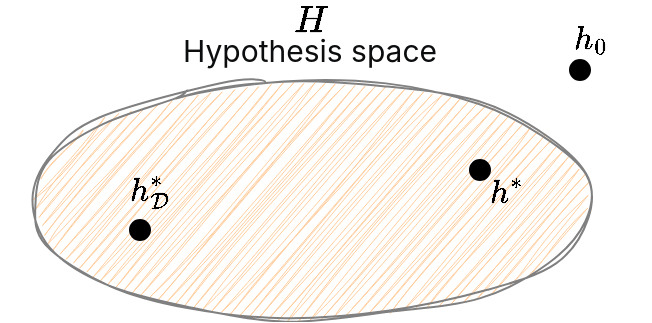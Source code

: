 <mxfile version="24.4.9" type="device" pages="4">
  <diagram name="Page-1" id="84o5D9Y87z7NnPdPSfDZ">
    <mxGraphModel dx="792" dy="429" grid="1" gridSize="10" guides="1" tooltips="1" connect="1" arrows="1" fold="1" page="1" pageScale="1" pageWidth="850" pageHeight="1100" math="1" shadow="0">
      <root>
        <mxCell id="0" />
        <mxCell id="1" parent="0" />
        <mxCell id="cwuDE0Hbu6p_amgVlqmO-1" value="" style="ellipse;whiteSpace=wrap;html=1;fillStyle=hatch;fillColor=#FFCE9F;sketch=1;curveFitting=1;jiggle=2;shadow=0;strokeColor=#808080;" parent="1" vertex="1">
          <mxGeometry x="270" y="110" width="280" height="120" as="geometry" />
        </mxCell>
        <mxCell id="cwuDE0Hbu6p_amgVlqmO-2" value="" style="ellipse;whiteSpace=wrap;html=1;aspect=fixed;fillColor=#000000;" parent="1" vertex="1">
          <mxGeometry x="490" y="150" width="10" height="10" as="geometry" />
        </mxCell>
        <mxCell id="cwuDE0Hbu6p_amgVlqmO-3" value="" style="ellipse;whiteSpace=wrap;html=1;aspect=fixed;fillColor=#000000;" parent="1" vertex="1">
          <mxGeometry x="320" y="180" width="10" height="10" as="geometry" />
        </mxCell>
        <mxCell id="cwuDE0Hbu6p_amgVlqmO-4" value="" style="ellipse;whiteSpace=wrap;html=1;aspect=fixed;fillColor=#000000;" parent="1" vertex="1">
          <mxGeometry x="540" y="100" width="10" height="10" as="geometry" />
        </mxCell>
        <mxCell id="cwuDE0Hbu6p_amgVlqmO-5" value="&lt;font style=&quot;font-size: 16px;&quot;&gt;$$H$$&amp;nbsp;&lt;/font&gt;" style="text;html=1;align=center;verticalAlign=middle;whiteSpace=wrap;rounded=0;" parent="1" vertex="1">
          <mxGeometry x="375" y="70" width="70" height="40" as="geometry" />
        </mxCell>
        <mxCell id="cwuDE0Hbu6p_amgVlqmO-7" value="$$h^{*}_{\mathcal{D}}$$" style="text;html=1;align=center;verticalAlign=middle;whiteSpace=wrap;rounded=0;fontSize=14;" parent="1" vertex="1">
          <mxGeometry x="300" y="150" width="60" height="30" as="geometry" />
        </mxCell>
        <mxCell id="cwuDE0Hbu6p_amgVlqmO-9" value="$$h^*$$" style="text;html=1;align=center;verticalAlign=middle;whiteSpace=wrap;rounded=0;fontSize=14;" parent="1" vertex="1">
          <mxGeometry x="478" y="151" width="60" height="30" as="geometry" />
        </mxCell>
        <mxCell id="cwuDE0Hbu6p_amgVlqmO-10" value="$$h_0$$" style="text;html=1;align=center;verticalAlign=middle;whiteSpace=wrap;rounded=0;fontSize=14;" parent="1" vertex="1">
          <mxGeometry x="520" y="74" width="60" height="30" as="geometry" />
        </mxCell>
        <mxCell id="z6RmF6gFSm4zqugUSQey-1" value="&lt;font face=&quot;-apple-system, BlinkMacSystemFont, Segoe UI Adjusted, Segoe UI, Liberation Sans, sans-serif&quot; color=&quot;#0c0d0e&quot;&gt;&lt;span style=&quot;font-size: 15px;&quot;&gt;Hypothesis space&lt;/span&gt;&lt;/font&gt;" style="text;html=1;align=center;labelBackgroundColor=none;whiteSpace=wrap;" parent="1" vertex="1">
          <mxGeometry x="340" y="80" width="140" height="40" as="geometry" />
        </mxCell>
      </root>
    </mxGraphModel>
  </diagram>
  <diagram id="GmQVXe4yuBd-SQwBElql" name="Page-2">
    <mxGraphModel dx="956" dy="518" grid="1" gridSize="10" guides="1" tooltips="1" connect="1" arrows="1" fold="1" page="1" pageScale="1" pageWidth="850" pageHeight="1100" math="1" shadow="0">
      <root>
        <mxCell id="0" />
        <mxCell id="1" parent="0" />
        <mxCell id="9tJqhrBSl-Vcd7Ql0bSB-1" value="&lt;font style=&quot;font-size: 16px;&quot;&gt;$$L$$&lt;/font&gt;" style="text;html=1;align=center;verticalAlign=middle;whiteSpace=wrap;rounded=0;" vertex="1" parent="1">
          <mxGeometry x="464" y="134" width="80" height="40" as="geometry" />
        </mxCell>
        <mxCell id="9tJqhrBSl-Vcd7Ql0bSB-2" value="" style="endArrow=classic;html=1;rounded=0;" edge="1" parent="1">
          <mxGeometry width="50" height="50" relative="1" as="geometry">
            <mxPoint x="230" y="140" as="sourcePoint" />
            <mxPoint x="530" y="140" as="targetPoint" />
          </mxGeometry>
        </mxCell>
        <mxCell id="9tJqhrBSl-Vcd7Ql0bSB-3" value="&lt;font style=&quot;font-size: 16px;&quot;&gt;$$0$$&lt;/font&gt;" style="text;html=1;align=center;verticalAlign=middle;whiteSpace=wrap;rounded=0;" vertex="1" parent="1">
          <mxGeometry x="230" y="134" width="80" height="40" as="geometry" />
        </mxCell>
        <mxCell id="9tJqhrBSl-Vcd7Ql0bSB-4" value="&lt;span style=&quot;font-size: 16px;&quot;&gt;$$\frac{1}{N}\log\frac{|H|}{\delta}$$&lt;/span&gt;" style="text;html=1;align=center;verticalAlign=middle;whiteSpace=wrap;rounded=0;" vertex="1" parent="1">
          <mxGeometry x="350" y="150" width="80" height="40" as="geometry" />
        </mxCell>
        <mxCell id="9tJqhrBSl-Vcd7Ql0bSB-5" value="" style="rounded=0;whiteSpace=wrap;html=1;" vertex="1" parent="1">
          <mxGeometry x="270" y="120" width="120" height="20" as="geometry" />
        </mxCell>
      </root>
    </mxGraphModel>
  </diagram>
  <diagram id="ZQ40lTuvrBPHyc_xqGFM" name="Page-3">
    <mxGraphModel dx="1386" dy="751" grid="1" gridSize="10" guides="1" tooltips="1" connect="1" arrows="1" fold="1" page="1" pageScale="1" pageWidth="850" pageHeight="1100" math="1" shadow="0">
      <root>
        <mxCell id="0" />
        <mxCell id="1" parent="0" />
        <mxCell id="ovnKYlMFVeupJGPruvIi-1" value="&lt;font style=&quot;font-size: 16px;&quot;&gt;$$L$$&lt;/font&gt;" style="text;html=1;align=center;verticalAlign=middle;whiteSpace=wrap;rounded=0;" vertex="1" parent="1">
          <mxGeometry x="464" y="134" width="80" height="40" as="geometry" />
        </mxCell>
        <mxCell id="ovnKYlMFVeupJGPruvIi-2" value="" style="endArrow=classic;html=1;rounded=0;" edge="1" parent="1">
          <mxGeometry width="50" height="50" relative="1" as="geometry">
            <mxPoint x="230" y="140" as="sourcePoint" />
            <mxPoint x="530" y="140" as="targetPoint" />
          </mxGeometry>
        </mxCell>
        <mxCell id="ovnKYlMFVeupJGPruvIi-3" value="&lt;font style=&quot;font-size: 16px;&quot;&gt;$$L^*$$&lt;/font&gt;" style="text;html=1;align=center;verticalAlign=middle;whiteSpace=wrap;rounded=0;" vertex="1" parent="1">
          <mxGeometry x="230" y="134" width="80" height="40" as="geometry" />
        </mxCell>
        <mxCell id="ovnKYlMFVeupJGPruvIi-4" value="&lt;span style=&quot;font-size: 16px;&quot;&gt;$$\sqrt{\frac{2}{N}\log\frac{2|H|}{\delta}}$$&lt;/span&gt;" style="text;html=1;align=center;verticalAlign=middle;whiteSpace=wrap;rounded=0;" vertex="1" parent="1">
          <mxGeometry x="350" y="150" width="80" height="40" as="geometry" />
        </mxCell>
        <mxCell id="ovnKYlMFVeupJGPruvIi-5" value="" style="rounded=0;whiteSpace=wrap;html=1;" vertex="1" parent="1">
          <mxGeometry x="270" y="120" width="120" height="20" as="geometry" />
        </mxCell>
      </root>
    </mxGraphModel>
  </diagram>
  <diagram id="T1RFFBbVrztQOLXMkytF" name="Page-4">
    <mxGraphModel dx="956" dy="518" grid="1" gridSize="10" guides="1" tooltips="1" connect="1" arrows="1" fold="1" page="1" pageScale="1" pageWidth="850" pageHeight="1100" math="1" shadow="0">
      <root>
        <mxCell id="0" />
        <mxCell id="1" parent="0" />
        <mxCell id="8Iu7VcYW625V4nTxazUi-1" value="" style="ellipse;whiteSpace=wrap;html=1;sketch=1;curveFitting=1;jiggle=2;strokeColor=#808080;" parent="1" vertex="1">
          <mxGeometry x="220" y="100" width="320" height="170" as="geometry" />
        </mxCell>
        <mxCell id="8Iu7VcYW625V4nTxazUi-2" value="" style="ellipse;whiteSpace=wrap;html=1;sketch=1;curveFitting=1;jiggle=2;strokeColor=#808080;fillColor=#6666FF;" parent="1" vertex="1">
          <mxGeometry x="305" y="150" width="120" height="80" as="geometry" />
        </mxCell>
        <mxCell id="8Iu7VcYW625V4nTxazUi-3" value="" style="ellipse;whiteSpace=wrap;html=1;fillColor=#FF6666;sketch=1;curveFitting=1;jiggle=2;strokeColor=#808080;" parent="1" vertex="1">
          <mxGeometry x="390" y="140" width="90" height="60" as="geometry" />
        </mxCell>
        <mxCell id="8Iu7VcYW625V4nTxazUi-4" value="&lt;b&gt;$$VS$$&lt;/b&gt;" style="text;html=1;align=center;verticalAlign=middle;whiteSpace=wrap;rounded=0;fontSize=14;" parent="1" vertex="1">
          <mxGeometry x="275" y="140" width="60" height="30" as="geometry" />
        </mxCell>
        <mxCell id="8Iu7VcYW625V4nTxazUi-5" value="$$B$$" style="text;html=1;align=center;verticalAlign=middle;whiteSpace=wrap;rounded=0;fontSize=14;" parent="1" vertex="1">
          <mxGeometry x="440" y="190" width="60" height="30" as="geometry" />
        </mxCell>
        <mxCell id="8Iu7VcYW625V4nTxazUi-6" value="&lt;font style=&quot;font-size: 16px;&quot;&gt;$$H$$&lt;/font&gt;" style="text;html=1;align=center;verticalAlign=middle;whiteSpace=wrap;rounded=0;fontSize=14;" parent="1" vertex="1">
          <mxGeometry x="340" y="54" width="60" height="30" as="geometry" />
        </mxCell>
        <mxCell id="7B4ChbBNKfUp3v8ZVOqA-1" value="&lt;font face=&quot;-apple-system, BlinkMacSystemFont, Segoe UI Adjusted, Segoe UI, Liberation Sans, sans-serif&quot; color=&quot;#0c0d0e&quot;&gt;&lt;span style=&quot;font-size: 15px;&quot;&gt;Hypothesis space&lt;/span&gt;&lt;/font&gt;" style="text;html=1;align=center;labelBackgroundColor=none;whiteSpace=wrap;" vertex="1" parent="1">
          <mxGeometry x="302" y="69" width="140" height="40" as="geometry" />
        </mxCell>
      </root>
    </mxGraphModel>
  </diagram>
</mxfile>
